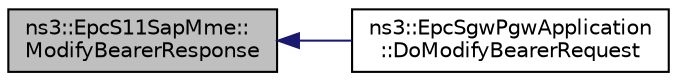 digraph "ns3::EpcS11SapMme::ModifyBearerResponse"
{
  edge [fontname="Helvetica",fontsize="10",labelfontname="Helvetica",labelfontsize="10"];
  node [fontname="Helvetica",fontsize="10",shape=record];
  rankdir="LR";
  Node1 [label="ns3::EpcS11SapMme::\lModifyBearerResponse",height=0.2,width=0.4,color="black", fillcolor="grey75", style="filled", fontcolor="black"];
  Node1 -> Node2 [dir="back",color="midnightblue",fontsize="10",style="solid"];
  Node2 [label="ns3::EpcSgwPgwApplication\l::DoModifyBearerRequest",height=0.2,width=0.4,color="black", fillcolor="white", style="filled",URL="$df/d25/classns3_1_1EpcSgwPgwApplication.html#a90fb12acb1c198b0bb13196c9f620f8b"];
}
